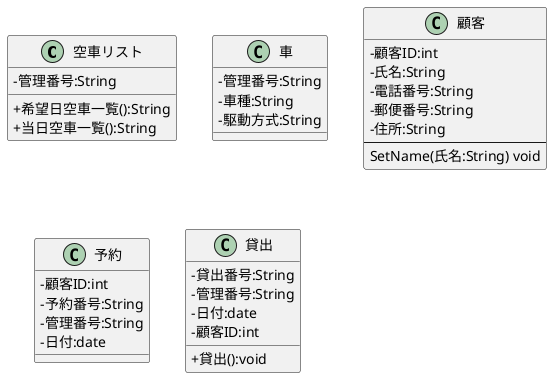@startuml
skinparam classAttributeIconSize 0
class 空車リスト  {
- 管理番号:String
+希望日空車一覧():String
+当日空車一覧():String
}
class 車 {
- 管理番号:String
- 車種:String
- 駆動方式:String
}
class 顧客 {
- 顧客ID:int
- 氏名:String
- 電話番号:String
- 郵便番号:String
- 住所:String
---
SetName(氏名:String) void
}
class 予約 {
- 顧客ID:int
- 予約番号:String
- 管理番号:String
- 日付:date
}
class 貸出{
- 貸出番号:String
- 管理番号:String
- 日付:date
- 顧客ID:int
+ 貸出():void
}
@enduml